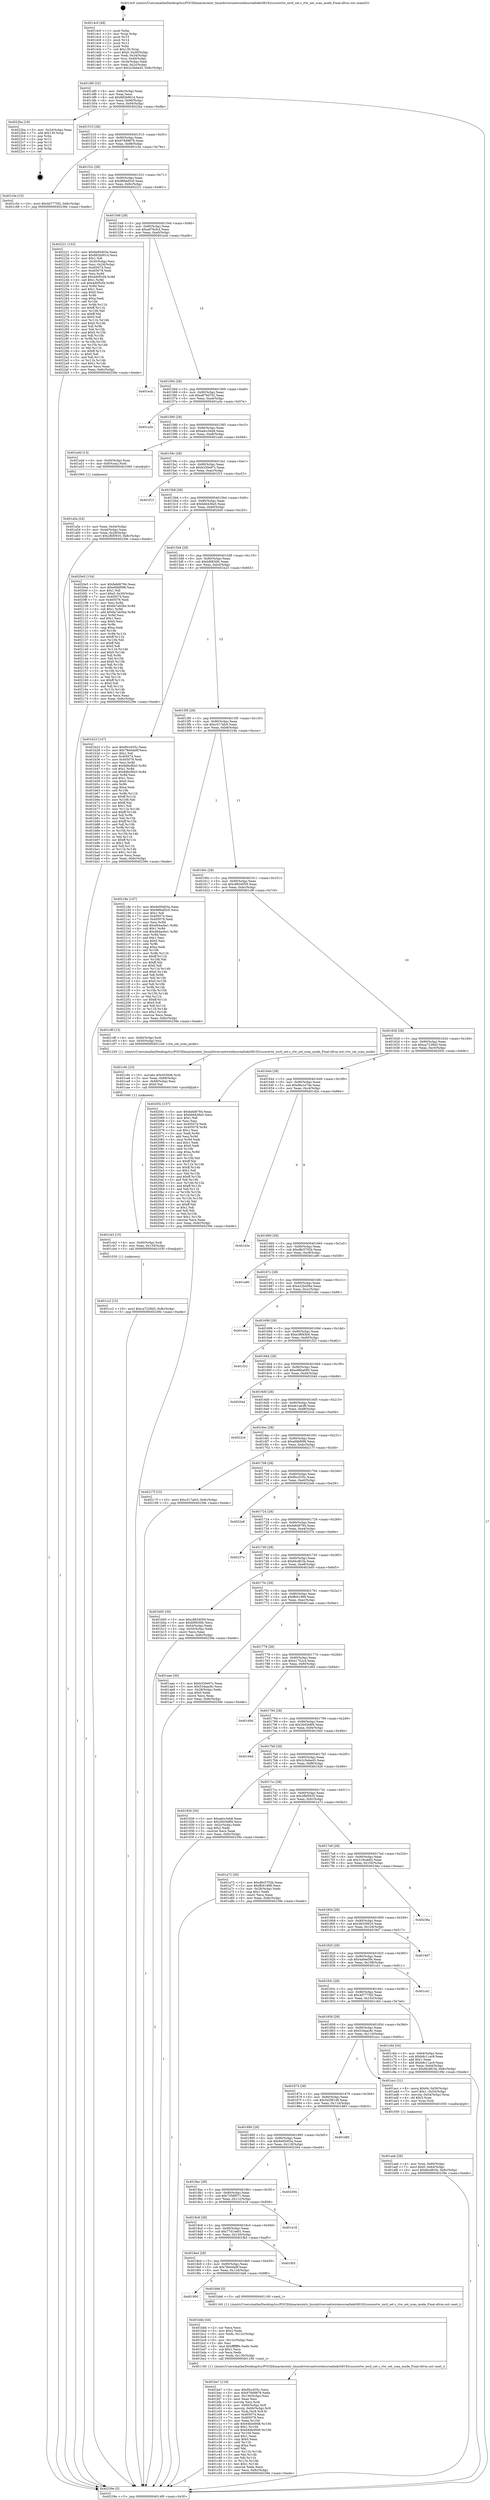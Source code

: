 digraph "0x4014c0" {
  label = "0x4014c0 (/mnt/c/Users/mathe/Desktop/tcc/POCII/binaries/extr_linuxdriversnetwirelessrealtekrtl8192cucorertw_ioctl_set.c_rtw_set_scan_mode_Final-ollvm.out::main(0))"
  labelloc = "t"
  node[shape=record]

  Entry [label="",width=0.3,height=0.3,shape=circle,fillcolor=black,style=filled]
  "0x4014f0" [label="{
     0x4014f0 [32]\l
     | [instrs]\l
     &nbsp;&nbsp;0x4014f0 \<+6\>: mov -0x8c(%rbp),%eax\l
     &nbsp;&nbsp;0x4014f6 \<+2\>: mov %eax,%ecx\l
     &nbsp;&nbsp;0x4014f8 \<+6\>: sub $0x882b9014,%ecx\l
     &nbsp;&nbsp;0x4014fe \<+6\>: mov %eax,-0x90(%rbp)\l
     &nbsp;&nbsp;0x401504 \<+6\>: mov %ecx,-0x94(%rbp)\l
     &nbsp;&nbsp;0x40150a \<+6\>: je 00000000004022ba \<main+0xdfa\>\l
  }"]
  "0x4022ba" [label="{
     0x4022ba [19]\l
     | [instrs]\l
     &nbsp;&nbsp;0x4022ba \<+3\>: mov -0x24(%rbp),%eax\l
     &nbsp;&nbsp;0x4022bd \<+7\>: add $0x130,%rsp\l
     &nbsp;&nbsp;0x4022c4 \<+1\>: pop %rbx\l
     &nbsp;&nbsp;0x4022c5 \<+2\>: pop %r12\l
     &nbsp;&nbsp;0x4022c7 \<+2\>: pop %r14\l
     &nbsp;&nbsp;0x4022c9 \<+2\>: pop %r15\l
     &nbsp;&nbsp;0x4022cb \<+1\>: pop %rbp\l
     &nbsp;&nbsp;0x4022cc \<+1\>: ret\l
  }"]
  "0x401510" [label="{
     0x401510 [28]\l
     | [instrs]\l
     &nbsp;&nbsp;0x401510 \<+5\>: jmp 0000000000401515 \<main+0x55\>\l
     &nbsp;&nbsp;0x401515 \<+6\>: mov -0x90(%rbp),%eax\l
     &nbsp;&nbsp;0x40151b \<+5\>: sub $0x978d9878,%eax\l
     &nbsp;&nbsp;0x401520 \<+6\>: mov %eax,-0x98(%rbp)\l
     &nbsp;&nbsp;0x401526 \<+6\>: je 0000000000401c5e \<main+0x79e\>\l
  }"]
  Exit [label="",width=0.3,height=0.3,shape=circle,fillcolor=black,style=filled,peripheries=2]
  "0x401c5e" [label="{
     0x401c5e [15]\l
     | [instrs]\l
     &nbsp;&nbsp;0x401c5e \<+10\>: movl $0x4d7775f2,-0x8c(%rbp)\l
     &nbsp;&nbsp;0x401c68 \<+5\>: jmp 000000000040239e \<main+0xede\>\l
  }"]
  "0x40152c" [label="{
     0x40152c [28]\l
     | [instrs]\l
     &nbsp;&nbsp;0x40152c \<+5\>: jmp 0000000000401531 \<main+0x71\>\l
     &nbsp;&nbsp;0x401531 \<+6\>: mov -0x90(%rbp),%eax\l
     &nbsp;&nbsp;0x401537 \<+5\>: sub $0x986ed5c0,%eax\l
     &nbsp;&nbsp;0x40153c \<+6\>: mov %eax,-0x9c(%rbp)\l
     &nbsp;&nbsp;0x401542 \<+6\>: je 0000000000402221 \<main+0xd61\>\l
  }"]
  "0x401cc2" [label="{
     0x401cc2 [15]\l
     | [instrs]\l
     &nbsp;&nbsp;0x401cc2 \<+10\>: movl $0xca7228d3,-0x8c(%rbp)\l
     &nbsp;&nbsp;0x401ccc \<+5\>: jmp 000000000040239e \<main+0xede\>\l
  }"]
  "0x402221" [label="{
     0x402221 [153]\l
     | [instrs]\l
     &nbsp;&nbsp;0x402221 \<+5\>: mov $0x6e95d03a,%eax\l
     &nbsp;&nbsp;0x402226 \<+5\>: mov $0x882b9014,%ecx\l
     &nbsp;&nbsp;0x40222b \<+2\>: mov $0x1,%dl\l
     &nbsp;&nbsp;0x40222d \<+3\>: mov -0x30(%rbp),%esi\l
     &nbsp;&nbsp;0x402230 \<+3\>: mov %esi,-0x24(%rbp)\l
     &nbsp;&nbsp;0x402233 \<+7\>: mov 0x405074,%esi\l
     &nbsp;&nbsp;0x40223a \<+7\>: mov 0x405078,%edi\l
     &nbsp;&nbsp;0x402241 \<+3\>: mov %esi,%r8d\l
     &nbsp;&nbsp;0x402244 \<+7\>: add $0x4d0f5cf4,%r8d\l
     &nbsp;&nbsp;0x40224b \<+4\>: sub $0x1,%r8d\l
     &nbsp;&nbsp;0x40224f \<+7\>: sub $0x4d0f5cf4,%r8d\l
     &nbsp;&nbsp;0x402256 \<+4\>: imul %r8d,%esi\l
     &nbsp;&nbsp;0x40225a \<+3\>: and $0x1,%esi\l
     &nbsp;&nbsp;0x40225d \<+3\>: cmp $0x0,%esi\l
     &nbsp;&nbsp;0x402260 \<+4\>: sete %r9b\l
     &nbsp;&nbsp;0x402264 \<+3\>: cmp $0xa,%edi\l
     &nbsp;&nbsp;0x402267 \<+4\>: setl %r10b\l
     &nbsp;&nbsp;0x40226b \<+3\>: mov %r9b,%r11b\l
     &nbsp;&nbsp;0x40226e \<+4\>: xor $0xff,%r11b\l
     &nbsp;&nbsp;0x402272 \<+3\>: mov %r10b,%bl\l
     &nbsp;&nbsp;0x402275 \<+3\>: xor $0xff,%bl\l
     &nbsp;&nbsp;0x402278 \<+3\>: xor $0x0,%dl\l
     &nbsp;&nbsp;0x40227b \<+3\>: mov %r11b,%r14b\l
     &nbsp;&nbsp;0x40227e \<+4\>: and $0x0,%r14b\l
     &nbsp;&nbsp;0x402282 \<+3\>: and %dl,%r9b\l
     &nbsp;&nbsp;0x402285 \<+3\>: mov %bl,%r15b\l
     &nbsp;&nbsp;0x402288 \<+4\>: and $0x0,%r15b\l
     &nbsp;&nbsp;0x40228c \<+3\>: and %dl,%r10b\l
     &nbsp;&nbsp;0x40228f \<+3\>: or %r9b,%r14b\l
     &nbsp;&nbsp;0x402292 \<+3\>: or %r10b,%r15b\l
     &nbsp;&nbsp;0x402295 \<+3\>: xor %r15b,%r14b\l
     &nbsp;&nbsp;0x402298 \<+3\>: or %bl,%r11b\l
     &nbsp;&nbsp;0x40229b \<+4\>: xor $0xff,%r11b\l
     &nbsp;&nbsp;0x40229f \<+3\>: or $0x0,%dl\l
     &nbsp;&nbsp;0x4022a2 \<+3\>: and %dl,%r11b\l
     &nbsp;&nbsp;0x4022a5 \<+3\>: or %r11b,%r14b\l
     &nbsp;&nbsp;0x4022a8 \<+4\>: test $0x1,%r14b\l
     &nbsp;&nbsp;0x4022ac \<+3\>: cmovne %ecx,%eax\l
     &nbsp;&nbsp;0x4022af \<+6\>: mov %eax,-0x8c(%rbp)\l
     &nbsp;&nbsp;0x4022b5 \<+5\>: jmp 000000000040239e \<main+0xede\>\l
  }"]
  "0x401548" [label="{
     0x401548 [28]\l
     | [instrs]\l
     &nbsp;&nbsp;0x401548 \<+5\>: jmp 000000000040154d \<main+0x8d\>\l
     &nbsp;&nbsp;0x40154d \<+6\>: mov -0x90(%rbp),%eax\l
     &nbsp;&nbsp;0x401553 \<+5\>: sub $0xa876cfc4,%eax\l
     &nbsp;&nbsp;0x401558 \<+6\>: mov %eax,-0xa0(%rbp)\l
     &nbsp;&nbsp;0x40155e \<+6\>: je 0000000000401ecb \<main+0xa0b\>\l
  }"]
  "0x401cb3" [label="{
     0x401cb3 [15]\l
     | [instrs]\l
     &nbsp;&nbsp;0x401cb3 \<+4\>: mov -0x60(%rbp),%rdi\l
     &nbsp;&nbsp;0x401cb7 \<+6\>: mov %eax,-0x134(%rbp)\l
     &nbsp;&nbsp;0x401cbd \<+5\>: call 0000000000401030 \<free@plt\>\l
     | [calls]\l
     &nbsp;&nbsp;0x401030 \{1\} (unknown)\l
  }"]
  "0x401ecb" [label="{
     0x401ecb\l
  }", style=dashed]
  "0x401564" [label="{
     0x401564 [28]\l
     | [instrs]\l
     &nbsp;&nbsp;0x401564 \<+5\>: jmp 0000000000401569 \<main+0xa9\>\l
     &nbsp;&nbsp;0x401569 \<+6\>: mov -0x90(%rbp),%eax\l
     &nbsp;&nbsp;0x40156f \<+5\>: sub $0xa879d702,%eax\l
     &nbsp;&nbsp;0x401574 \<+6\>: mov %eax,-0xa4(%rbp)\l
     &nbsp;&nbsp;0x40157a \<+6\>: je 0000000000401a3e \<main+0x57e\>\l
  }"]
  "0x401c9c" [label="{
     0x401c9c [23]\l
     | [instrs]\l
     &nbsp;&nbsp;0x401c9c \<+10\>: movabs $0x4030d6,%rdi\l
     &nbsp;&nbsp;0x401ca6 \<+3\>: mov %eax,-0x68(%rbp)\l
     &nbsp;&nbsp;0x401ca9 \<+3\>: mov -0x68(%rbp),%esi\l
     &nbsp;&nbsp;0x401cac \<+2\>: mov $0x0,%al\l
     &nbsp;&nbsp;0x401cae \<+5\>: call 0000000000401040 \<printf@plt\>\l
     | [calls]\l
     &nbsp;&nbsp;0x401040 \{1\} (unknown)\l
  }"]
  "0x401a3e" [label="{
     0x401a3e\l
  }", style=dashed]
  "0x401580" [label="{
     0x401580 [28]\l
     | [instrs]\l
     &nbsp;&nbsp;0x401580 \<+5\>: jmp 0000000000401585 \<main+0xc5\>\l
     &nbsp;&nbsp;0x401585 \<+6\>: mov -0x90(%rbp),%eax\l
     &nbsp;&nbsp;0x40158b \<+5\>: sub $0xadcc5eb8,%eax\l
     &nbsp;&nbsp;0x401590 \<+6\>: mov %eax,-0xa8(%rbp)\l
     &nbsp;&nbsp;0x401596 \<+6\>: je 0000000000401a4d \<main+0x58d\>\l
  }"]
  "0x401be7" [label="{
     0x401be7 [119]\l
     | [instrs]\l
     &nbsp;&nbsp;0x401be7 \<+5\>: mov $0xf0cc035c,%ecx\l
     &nbsp;&nbsp;0x401bec \<+5\>: mov $0x978d9878,%edx\l
     &nbsp;&nbsp;0x401bf1 \<+6\>: mov -0x130(%rbp),%esi\l
     &nbsp;&nbsp;0x401bf7 \<+3\>: imul %eax,%esi\l
     &nbsp;&nbsp;0x401bfa \<+3\>: movslq %esi,%rdi\l
     &nbsp;&nbsp;0x401bfd \<+4\>: mov -0x60(%rbp),%r8\l
     &nbsp;&nbsp;0x401c01 \<+4\>: movslq -0x64(%rbp),%r9\l
     &nbsp;&nbsp;0x401c05 \<+4\>: mov %rdi,(%r8,%r9,8)\l
     &nbsp;&nbsp;0x401c09 \<+7\>: mov 0x405074,%eax\l
     &nbsp;&nbsp;0x401c10 \<+7\>: mov 0x405078,%esi\l
     &nbsp;&nbsp;0x401c17 \<+3\>: mov %eax,%r10d\l
     &nbsp;&nbsp;0x401c1a \<+7\>: add $0x64bb4948,%r10d\l
     &nbsp;&nbsp;0x401c21 \<+4\>: sub $0x1,%r10d\l
     &nbsp;&nbsp;0x401c25 \<+7\>: sub $0x64bb4948,%r10d\l
     &nbsp;&nbsp;0x401c2c \<+4\>: imul %r10d,%eax\l
     &nbsp;&nbsp;0x401c30 \<+3\>: and $0x1,%eax\l
     &nbsp;&nbsp;0x401c33 \<+3\>: cmp $0x0,%eax\l
     &nbsp;&nbsp;0x401c36 \<+4\>: sete %r11b\l
     &nbsp;&nbsp;0x401c3a \<+3\>: cmp $0xa,%esi\l
     &nbsp;&nbsp;0x401c3d \<+3\>: setl %bl\l
     &nbsp;&nbsp;0x401c40 \<+3\>: mov %r11b,%r14b\l
     &nbsp;&nbsp;0x401c43 \<+3\>: and %bl,%r14b\l
     &nbsp;&nbsp;0x401c46 \<+3\>: xor %bl,%r11b\l
     &nbsp;&nbsp;0x401c49 \<+3\>: or %r11b,%r14b\l
     &nbsp;&nbsp;0x401c4c \<+4\>: test $0x1,%r14b\l
     &nbsp;&nbsp;0x401c50 \<+3\>: cmovne %edx,%ecx\l
     &nbsp;&nbsp;0x401c53 \<+6\>: mov %ecx,-0x8c(%rbp)\l
     &nbsp;&nbsp;0x401c59 \<+5\>: jmp 000000000040239e \<main+0xede\>\l
  }"]
  "0x401a4d" [label="{
     0x401a4d [13]\l
     | [instrs]\l
     &nbsp;&nbsp;0x401a4d \<+4\>: mov -0x40(%rbp),%rax\l
     &nbsp;&nbsp;0x401a51 \<+4\>: mov 0x8(%rax),%rdi\l
     &nbsp;&nbsp;0x401a55 \<+5\>: call 0000000000401060 \<atoi@plt\>\l
     | [calls]\l
     &nbsp;&nbsp;0x401060 \{1\} (unknown)\l
  }"]
  "0x40159c" [label="{
     0x40159c [28]\l
     | [instrs]\l
     &nbsp;&nbsp;0x40159c \<+5\>: jmp 00000000004015a1 \<main+0xe1\>\l
     &nbsp;&nbsp;0x4015a1 \<+6\>: mov -0x90(%rbp),%eax\l
     &nbsp;&nbsp;0x4015a7 \<+5\>: sub $0xb330e97c,%eax\l
     &nbsp;&nbsp;0x4015ac \<+6\>: mov %eax,-0xac(%rbp)\l
     &nbsp;&nbsp;0x4015b2 \<+6\>: je 0000000000401f13 \<main+0xa53\>\l
  }"]
  "0x401bbb" [label="{
     0x401bbb [44]\l
     | [instrs]\l
     &nbsp;&nbsp;0x401bbb \<+2\>: xor %ecx,%ecx\l
     &nbsp;&nbsp;0x401bbd \<+5\>: mov $0x2,%edx\l
     &nbsp;&nbsp;0x401bc2 \<+6\>: mov %edx,-0x12c(%rbp)\l
     &nbsp;&nbsp;0x401bc8 \<+1\>: cltd\l
     &nbsp;&nbsp;0x401bc9 \<+6\>: mov -0x12c(%rbp),%esi\l
     &nbsp;&nbsp;0x401bcf \<+2\>: idiv %esi\l
     &nbsp;&nbsp;0x401bd1 \<+6\>: imul $0xfffffffe,%edx,%edx\l
     &nbsp;&nbsp;0x401bd7 \<+3\>: sub $0x1,%ecx\l
     &nbsp;&nbsp;0x401bda \<+2\>: sub %ecx,%edx\l
     &nbsp;&nbsp;0x401bdc \<+6\>: mov %edx,-0x130(%rbp)\l
     &nbsp;&nbsp;0x401be2 \<+5\>: call 0000000000401160 \<next_i\>\l
     | [calls]\l
     &nbsp;&nbsp;0x401160 \{1\} (/mnt/c/Users/mathe/Desktop/tcc/POCII/binaries/extr_linuxdriversnetwirelessrealtekrtl8192cucorertw_ioctl_set.c_rtw_set_scan_mode_Final-ollvm.out::next_i)\l
  }"]
  "0x401f13" [label="{
     0x401f13\l
  }", style=dashed]
  "0x4015b8" [label="{
     0x4015b8 [28]\l
     | [instrs]\l
     &nbsp;&nbsp;0x4015b8 \<+5\>: jmp 00000000004015bd \<main+0xfd\>\l
     &nbsp;&nbsp;0x4015bd \<+6\>: mov -0x90(%rbp),%eax\l
     &nbsp;&nbsp;0x4015c3 \<+5\>: sub $0xbbb436a5,%eax\l
     &nbsp;&nbsp;0x4015c8 \<+6\>: mov %eax,-0xb0(%rbp)\l
     &nbsp;&nbsp;0x4015ce \<+6\>: je 00000000004020e5 \<main+0xc25\>\l
  }"]
  "0x401900" [label="{
     0x401900\l
  }", style=dashed]
  "0x4020e5" [label="{
     0x4020e5 [154]\l
     | [instrs]\l
     &nbsp;&nbsp;0x4020e5 \<+5\>: mov $0xfa6d6784,%eax\l
     &nbsp;&nbsp;0x4020ea \<+5\>: mov $0xefdbf098,%ecx\l
     &nbsp;&nbsp;0x4020ef \<+2\>: mov $0x1,%dl\l
     &nbsp;&nbsp;0x4020f1 \<+7\>: movl $0x0,-0x30(%rbp)\l
     &nbsp;&nbsp;0x4020f8 \<+7\>: mov 0x405074,%esi\l
     &nbsp;&nbsp;0x4020ff \<+7\>: mov 0x405078,%edi\l
     &nbsp;&nbsp;0x402106 \<+3\>: mov %esi,%r8d\l
     &nbsp;&nbsp;0x402109 \<+7\>: sub $0x6a7ab5be,%r8d\l
     &nbsp;&nbsp;0x402110 \<+4\>: sub $0x1,%r8d\l
     &nbsp;&nbsp;0x402114 \<+7\>: add $0x6a7ab5be,%r8d\l
     &nbsp;&nbsp;0x40211b \<+4\>: imul %r8d,%esi\l
     &nbsp;&nbsp;0x40211f \<+3\>: and $0x1,%esi\l
     &nbsp;&nbsp;0x402122 \<+3\>: cmp $0x0,%esi\l
     &nbsp;&nbsp;0x402125 \<+4\>: sete %r9b\l
     &nbsp;&nbsp;0x402129 \<+3\>: cmp $0xa,%edi\l
     &nbsp;&nbsp;0x40212c \<+4\>: setl %r10b\l
     &nbsp;&nbsp;0x402130 \<+3\>: mov %r9b,%r11b\l
     &nbsp;&nbsp;0x402133 \<+4\>: xor $0xff,%r11b\l
     &nbsp;&nbsp;0x402137 \<+3\>: mov %r10b,%bl\l
     &nbsp;&nbsp;0x40213a \<+3\>: xor $0xff,%bl\l
     &nbsp;&nbsp;0x40213d \<+3\>: xor $0x0,%dl\l
     &nbsp;&nbsp;0x402140 \<+3\>: mov %r11b,%r14b\l
     &nbsp;&nbsp;0x402143 \<+4\>: and $0x0,%r14b\l
     &nbsp;&nbsp;0x402147 \<+3\>: and %dl,%r9b\l
     &nbsp;&nbsp;0x40214a \<+3\>: mov %bl,%r15b\l
     &nbsp;&nbsp;0x40214d \<+4\>: and $0x0,%r15b\l
     &nbsp;&nbsp;0x402151 \<+3\>: and %dl,%r10b\l
     &nbsp;&nbsp;0x402154 \<+3\>: or %r9b,%r14b\l
     &nbsp;&nbsp;0x402157 \<+3\>: or %r10b,%r15b\l
     &nbsp;&nbsp;0x40215a \<+3\>: xor %r15b,%r14b\l
     &nbsp;&nbsp;0x40215d \<+3\>: or %bl,%r11b\l
     &nbsp;&nbsp;0x402160 \<+4\>: xor $0xff,%r11b\l
     &nbsp;&nbsp;0x402164 \<+3\>: or $0x0,%dl\l
     &nbsp;&nbsp;0x402167 \<+3\>: and %dl,%r11b\l
     &nbsp;&nbsp;0x40216a \<+3\>: or %r11b,%r14b\l
     &nbsp;&nbsp;0x40216d \<+4\>: test $0x1,%r14b\l
     &nbsp;&nbsp;0x402171 \<+3\>: cmovne %ecx,%eax\l
     &nbsp;&nbsp;0x402174 \<+6\>: mov %eax,-0x8c(%rbp)\l
     &nbsp;&nbsp;0x40217a \<+5\>: jmp 000000000040239e \<main+0xede\>\l
  }"]
  "0x4015d4" [label="{
     0x4015d4 [28]\l
     | [instrs]\l
     &nbsp;&nbsp;0x4015d4 \<+5\>: jmp 00000000004015d9 \<main+0x119\>\l
     &nbsp;&nbsp;0x4015d9 \<+6\>: mov -0x90(%rbp),%eax\l
     &nbsp;&nbsp;0x4015df \<+5\>: sub $0xbf0830fc,%eax\l
     &nbsp;&nbsp;0x4015e4 \<+6\>: mov %eax,-0xb4(%rbp)\l
     &nbsp;&nbsp;0x4015ea \<+6\>: je 0000000000401b23 \<main+0x663\>\l
  }"]
  "0x401bb6" [label="{
     0x401bb6 [5]\l
     | [instrs]\l
     &nbsp;&nbsp;0x401bb6 \<+5\>: call 0000000000401160 \<next_i\>\l
     | [calls]\l
     &nbsp;&nbsp;0x401160 \{1\} (/mnt/c/Users/mathe/Desktop/tcc/POCII/binaries/extr_linuxdriversnetwirelessrealtekrtl8192cucorertw_ioctl_set.c_rtw_set_scan_mode_Final-ollvm.out::next_i)\l
  }"]
  "0x401b23" [label="{
     0x401b23 [147]\l
     | [instrs]\l
     &nbsp;&nbsp;0x401b23 \<+5\>: mov $0xf0cc035c,%eax\l
     &nbsp;&nbsp;0x401b28 \<+5\>: mov $0x78e0da9f,%ecx\l
     &nbsp;&nbsp;0x401b2d \<+2\>: mov $0x1,%dl\l
     &nbsp;&nbsp;0x401b2f \<+7\>: mov 0x405074,%esi\l
     &nbsp;&nbsp;0x401b36 \<+7\>: mov 0x405078,%edi\l
     &nbsp;&nbsp;0x401b3d \<+3\>: mov %esi,%r8d\l
     &nbsp;&nbsp;0x401b40 \<+7\>: add $0x8dbcfb43,%r8d\l
     &nbsp;&nbsp;0x401b47 \<+4\>: sub $0x1,%r8d\l
     &nbsp;&nbsp;0x401b4b \<+7\>: sub $0x8dbcfb43,%r8d\l
     &nbsp;&nbsp;0x401b52 \<+4\>: imul %r8d,%esi\l
     &nbsp;&nbsp;0x401b56 \<+3\>: and $0x1,%esi\l
     &nbsp;&nbsp;0x401b59 \<+3\>: cmp $0x0,%esi\l
     &nbsp;&nbsp;0x401b5c \<+4\>: sete %r9b\l
     &nbsp;&nbsp;0x401b60 \<+3\>: cmp $0xa,%edi\l
     &nbsp;&nbsp;0x401b63 \<+4\>: setl %r10b\l
     &nbsp;&nbsp;0x401b67 \<+3\>: mov %r9b,%r11b\l
     &nbsp;&nbsp;0x401b6a \<+4\>: xor $0xff,%r11b\l
     &nbsp;&nbsp;0x401b6e \<+3\>: mov %r10b,%bl\l
     &nbsp;&nbsp;0x401b71 \<+3\>: xor $0xff,%bl\l
     &nbsp;&nbsp;0x401b74 \<+3\>: xor $0x1,%dl\l
     &nbsp;&nbsp;0x401b77 \<+3\>: mov %r11b,%r14b\l
     &nbsp;&nbsp;0x401b7a \<+4\>: and $0xff,%r14b\l
     &nbsp;&nbsp;0x401b7e \<+3\>: and %dl,%r9b\l
     &nbsp;&nbsp;0x401b81 \<+3\>: mov %bl,%r15b\l
     &nbsp;&nbsp;0x401b84 \<+4\>: and $0xff,%r15b\l
     &nbsp;&nbsp;0x401b88 \<+3\>: and %dl,%r10b\l
     &nbsp;&nbsp;0x401b8b \<+3\>: or %r9b,%r14b\l
     &nbsp;&nbsp;0x401b8e \<+3\>: or %r10b,%r15b\l
     &nbsp;&nbsp;0x401b91 \<+3\>: xor %r15b,%r14b\l
     &nbsp;&nbsp;0x401b94 \<+3\>: or %bl,%r11b\l
     &nbsp;&nbsp;0x401b97 \<+4\>: xor $0xff,%r11b\l
     &nbsp;&nbsp;0x401b9b \<+3\>: or $0x1,%dl\l
     &nbsp;&nbsp;0x401b9e \<+3\>: and %dl,%r11b\l
     &nbsp;&nbsp;0x401ba1 \<+3\>: or %r11b,%r14b\l
     &nbsp;&nbsp;0x401ba4 \<+4\>: test $0x1,%r14b\l
     &nbsp;&nbsp;0x401ba8 \<+3\>: cmovne %ecx,%eax\l
     &nbsp;&nbsp;0x401bab \<+6\>: mov %eax,-0x8c(%rbp)\l
     &nbsp;&nbsp;0x401bb1 \<+5\>: jmp 000000000040239e \<main+0xede\>\l
  }"]
  "0x4015f0" [label="{
     0x4015f0 [28]\l
     | [instrs]\l
     &nbsp;&nbsp;0x4015f0 \<+5\>: jmp 00000000004015f5 \<main+0x135\>\l
     &nbsp;&nbsp;0x4015f5 \<+6\>: mov -0x90(%rbp),%eax\l
     &nbsp;&nbsp;0x4015fb \<+5\>: sub $0xc517afc0,%eax\l
     &nbsp;&nbsp;0x401600 \<+6\>: mov %eax,-0xb8(%rbp)\l
     &nbsp;&nbsp;0x401606 \<+6\>: je 000000000040218e \<main+0xcce\>\l
  }"]
  "0x4018e4" [label="{
     0x4018e4 [28]\l
     | [instrs]\l
     &nbsp;&nbsp;0x4018e4 \<+5\>: jmp 00000000004018e9 \<main+0x429\>\l
     &nbsp;&nbsp;0x4018e9 \<+6\>: mov -0x90(%rbp),%eax\l
     &nbsp;&nbsp;0x4018ef \<+5\>: sub $0x78e0da9f,%eax\l
     &nbsp;&nbsp;0x4018f4 \<+6\>: mov %eax,-0x124(%rbp)\l
     &nbsp;&nbsp;0x4018fa \<+6\>: je 0000000000401bb6 \<main+0x6f6\>\l
  }"]
  "0x40218e" [label="{
     0x40218e [147]\l
     | [instrs]\l
     &nbsp;&nbsp;0x40218e \<+5\>: mov $0x6e95d03a,%eax\l
     &nbsp;&nbsp;0x402193 \<+5\>: mov $0x986ed5c0,%ecx\l
     &nbsp;&nbsp;0x402198 \<+2\>: mov $0x1,%dl\l
     &nbsp;&nbsp;0x40219a \<+7\>: mov 0x405074,%esi\l
     &nbsp;&nbsp;0x4021a1 \<+7\>: mov 0x405078,%edi\l
     &nbsp;&nbsp;0x4021a8 \<+3\>: mov %esi,%r8d\l
     &nbsp;&nbsp;0x4021ab \<+7\>: add $0xd64acbe1,%r8d\l
     &nbsp;&nbsp;0x4021b2 \<+4\>: sub $0x1,%r8d\l
     &nbsp;&nbsp;0x4021b6 \<+7\>: sub $0xd64acbe1,%r8d\l
     &nbsp;&nbsp;0x4021bd \<+4\>: imul %r8d,%esi\l
     &nbsp;&nbsp;0x4021c1 \<+3\>: and $0x1,%esi\l
     &nbsp;&nbsp;0x4021c4 \<+3\>: cmp $0x0,%esi\l
     &nbsp;&nbsp;0x4021c7 \<+4\>: sete %r9b\l
     &nbsp;&nbsp;0x4021cb \<+3\>: cmp $0xa,%edi\l
     &nbsp;&nbsp;0x4021ce \<+4\>: setl %r10b\l
     &nbsp;&nbsp;0x4021d2 \<+3\>: mov %r9b,%r11b\l
     &nbsp;&nbsp;0x4021d5 \<+4\>: xor $0xff,%r11b\l
     &nbsp;&nbsp;0x4021d9 \<+3\>: mov %r10b,%bl\l
     &nbsp;&nbsp;0x4021dc \<+3\>: xor $0xff,%bl\l
     &nbsp;&nbsp;0x4021df \<+3\>: xor $0x0,%dl\l
     &nbsp;&nbsp;0x4021e2 \<+3\>: mov %r11b,%r14b\l
     &nbsp;&nbsp;0x4021e5 \<+4\>: and $0x0,%r14b\l
     &nbsp;&nbsp;0x4021e9 \<+3\>: and %dl,%r9b\l
     &nbsp;&nbsp;0x4021ec \<+3\>: mov %bl,%r15b\l
     &nbsp;&nbsp;0x4021ef \<+4\>: and $0x0,%r15b\l
     &nbsp;&nbsp;0x4021f3 \<+3\>: and %dl,%r10b\l
     &nbsp;&nbsp;0x4021f6 \<+3\>: or %r9b,%r14b\l
     &nbsp;&nbsp;0x4021f9 \<+3\>: or %r10b,%r15b\l
     &nbsp;&nbsp;0x4021fc \<+3\>: xor %r15b,%r14b\l
     &nbsp;&nbsp;0x4021ff \<+3\>: or %bl,%r11b\l
     &nbsp;&nbsp;0x402202 \<+4\>: xor $0xff,%r11b\l
     &nbsp;&nbsp;0x402206 \<+3\>: or $0x0,%dl\l
     &nbsp;&nbsp;0x402209 \<+3\>: and %dl,%r11b\l
     &nbsp;&nbsp;0x40220c \<+3\>: or %r11b,%r14b\l
     &nbsp;&nbsp;0x40220f \<+4\>: test $0x1,%r14b\l
     &nbsp;&nbsp;0x402213 \<+3\>: cmovne %ecx,%eax\l
     &nbsp;&nbsp;0x402216 \<+6\>: mov %eax,-0x8c(%rbp)\l
     &nbsp;&nbsp;0x40221c \<+5\>: jmp 000000000040239e \<main+0xede\>\l
  }"]
  "0x40160c" [label="{
     0x40160c [28]\l
     | [instrs]\l
     &nbsp;&nbsp;0x40160c \<+5\>: jmp 0000000000401611 \<main+0x151\>\l
     &nbsp;&nbsp;0x401611 \<+6\>: mov -0x90(%rbp),%eax\l
     &nbsp;&nbsp;0x401617 \<+5\>: sub $0xc8834059,%eax\l
     &nbsp;&nbsp;0x40161c \<+6\>: mov %eax,-0xbc(%rbp)\l
     &nbsp;&nbsp;0x401622 \<+6\>: je 0000000000401c8f \<main+0x7cf\>\l
  }"]
  "0x401fb5" [label="{
     0x401fb5\l
  }", style=dashed]
  "0x401c8f" [label="{
     0x401c8f [13]\l
     | [instrs]\l
     &nbsp;&nbsp;0x401c8f \<+4\>: mov -0x60(%rbp),%rdi\l
     &nbsp;&nbsp;0x401c93 \<+4\>: mov -0x50(%rbp),%rsi\l
     &nbsp;&nbsp;0x401c97 \<+5\>: call 0000000000401240 \<rtw_set_scan_mode\>\l
     | [calls]\l
     &nbsp;&nbsp;0x401240 \{1\} (/mnt/c/Users/mathe/Desktop/tcc/POCII/binaries/extr_linuxdriversnetwirelessrealtekrtl8192cucorertw_ioctl_set.c_rtw_set_scan_mode_Final-ollvm.out::rtw_set_scan_mode)\l
  }"]
  "0x401628" [label="{
     0x401628 [28]\l
     | [instrs]\l
     &nbsp;&nbsp;0x401628 \<+5\>: jmp 000000000040162d \<main+0x16d\>\l
     &nbsp;&nbsp;0x40162d \<+6\>: mov -0x90(%rbp),%eax\l
     &nbsp;&nbsp;0x401633 \<+5\>: sub $0xca7228d3,%eax\l
     &nbsp;&nbsp;0x401638 \<+6\>: mov %eax,-0xc0(%rbp)\l
     &nbsp;&nbsp;0x40163e \<+6\>: je 000000000040205c \<main+0xb9c\>\l
  }"]
  "0x4018c8" [label="{
     0x4018c8 [28]\l
     | [instrs]\l
     &nbsp;&nbsp;0x4018c8 \<+5\>: jmp 00000000004018cd \<main+0x40d\>\l
     &nbsp;&nbsp;0x4018cd \<+6\>: mov -0x90(%rbp),%eax\l
     &nbsp;&nbsp;0x4018d3 \<+5\>: sub $0x77d14e01,%eax\l
     &nbsp;&nbsp;0x4018d8 \<+6\>: mov %eax,-0x120(%rbp)\l
     &nbsp;&nbsp;0x4018de \<+6\>: je 0000000000401fb5 \<main+0xaf5\>\l
  }"]
  "0x40205c" [label="{
     0x40205c [137]\l
     | [instrs]\l
     &nbsp;&nbsp;0x40205c \<+5\>: mov $0xfa6d6784,%eax\l
     &nbsp;&nbsp;0x402061 \<+5\>: mov $0xbbb436a5,%ecx\l
     &nbsp;&nbsp;0x402066 \<+2\>: mov $0x1,%dl\l
     &nbsp;&nbsp;0x402068 \<+2\>: xor %esi,%esi\l
     &nbsp;&nbsp;0x40206a \<+7\>: mov 0x405074,%edi\l
     &nbsp;&nbsp;0x402071 \<+8\>: mov 0x405078,%r8d\l
     &nbsp;&nbsp;0x402079 \<+3\>: sub $0x1,%esi\l
     &nbsp;&nbsp;0x40207c \<+3\>: mov %edi,%r9d\l
     &nbsp;&nbsp;0x40207f \<+3\>: add %esi,%r9d\l
     &nbsp;&nbsp;0x402082 \<+4\>: imul %r9d,%edi\l
     &nbsp;&nbsp;0x402086 \<+3\>: and $0x1,%edi\l
     &nbsp;&nbsp;0x402089 \<+3\>: cmp $0x0,%edi\l
     &nbsp;&nbsp;0x40208c \<+4\>: sete %r10b\l
     &nbsp;&nbsp;0x402090 \<+4\>: cmp $0xa,%r8d\l
     &nbsp;&nbsp;0x402094 \<+4\>: setl %r11b\l
     &nbsp;&nbsp;0x402098 \<+3\>: mov %r10b,%bl\l
     &nbsp;&nbsp;0x40209b \<+3\>: xor $0xff,%bl\l
     &nbsp;&nbsp;0x40209e \<+3\>: mov %r11b,%r14b\l
     &nbsp;&nbsp;0x4020a1 \<+4\>: xor $0xff,%r14b\l
     &nbsp;&nbsp;0x4020a5 \<+3\>: xor $0x1,%dl\l
     &nbsp;&nbsp;0x4020a8 \<+3\>: mov %bl,%r15b\l
     &nbsp;&nbsp;0x4020ab \<+4\>: and $0xff,%r15b\l
     &nbsp;&nbsp;0x4020af \<+3\>: and %dl,%r10b\l
     &nbsp;&nbsp;0x4020b2 \<+3\>: mov %r14b,%r12b\l
     &nbsp;&nbsp;0x4020b5 \<+4\>: and $0xff,%r12b\l
     &nbsp;&nbsp;0x4020b9 \<+3\>: and %dl,%r11b\l
     &nbsp;&nbsp;0x4020bc \<+3\>: or %r10b,%r15b\l
     &nbsp;&nbsp;0x4020bf \<+3\>: or %r11b,%r12b\l
     &nbsp;&nbsp;0x4020c2 \<+3\>: xor %r12b,%r15b\l
     &nbsp;&nbsp;0x4020c5 \<+3\>: or %r14b,%bl\l
     &nbsp;&nbsp;0x4020c8 \<+3\>: xor $0xff,%bl\l
     &nbsp;&nbsp;0x4020cb \<+3\>: or $0x1,%dl\l
     &nbsp;&nbsp;0x4020ce \<+2\>: and %dl,%bl\l
     &nbsp;&nbsp;0x4020d0 \<+3\>: or %bl,%r15b\l
     &nbsp;&nbsp;0x4020d3 \<+4\>: test $0x1,%r15b\l
     &nbsp;&nbsp;0x4020d7 \<+3\>: cmovne %ecx,%eax\l
     &nbsp;&nbsp;0x4020da \<+6\>: mov %eax,-0x8c(%rbp)\l
     &nbsp;&nbsp;0x4020e0 \<+5\>: jmp 000000000040239e \<main+0xede\>\l
  }"]
  "0x401644" [label="{
     0x401644 [28]\l
     | [instrs]\l
     &nbsp;&nbsp;0x401644 \<+5\>: jmp 0000000000401649 \<main+0x189\>\l
     &nbsp;&nbsp;0x401649 \<+6\>: mov -0x90(%rbp),%eax\l
     &nbsp;&nbsp;0x40164f \<+5\>: sub $0xd6a1e74e,%eax\l
     &nbsp;&nbsp;0x401654 \<+6\>: mov %eax,-0xc4(%rbp)\l
     &nbsp;&nbsp;0x40165a \<+6\>: je 0000000000401d2e \<main+0x86e\>\l
  }"]
  "0x401e18" [label="{
     0x401e18\l
  }", style=dashed]
  "0x401d2e" [label="{
     0x401d2e\l
  }", style=dashed]
  "0x401660" [label="{
     0x401660 [28]\l
     | [instrs]\l
     &nbsp;&nbsp;0x401660 \<+5\>: jmp 0000000000401665 \<main+0x1a5\>\l
     &nbsp;&nbsp;0x401665 \<+6\>: mov -0x90(%rbp),%eax\l
     &nbsp;&nbsp;0x40166b \<+5\>: sub $0xd8c5702b,%eax\l
     &nbsp;&nbsp;0x401670 \<+6\>: mov %eax,-0xc8(%rbp)\l
     &nbsp;&nbsp;0x401676 \<+6\>: je 0000000000401a90 \<main+0x5d0\>\l
  }"]
  "0x4018ac" [label="{
     0x4018ac [28]\l
     | [instrs]\l
     &nbsp;&nbsp;0x4018ac \<+5\>: jmp 00000000004018b1 \<main+0x3f1\>\l
     &nbsp;&nbsp;0x4018b1 \<+6\>: mov -0x90(%rbp),%eax\l
     &nbsp;&nbsp;0x4018b7 \<+5\>: sub $0x7358f571,%eax\l
     &nbsp;&nbsp;0x4018bc \<+6\>: mov %eax,-0x11c(%rbp)\l
     &nbsp;&nbsp;0x4018c2 \<+6\>: je 0000000000401e18 \<main+0x958\>\l
  }"]
  "0x401a90" [label="{
     0x401a90\l
  }", style=dashed]
  "0x40167c" [label="{
     0x40167c [28]\l
     | [instrs]\l
     &nbsp;&nbsp;0x40167c \<+5\>: jmp 0000000000401681 \<main+0x1c1\>\l
     &nbsp;&nbsp;0x401681 \<+6\>: mov -0x90(%rbp),%eax\l
     &nbsp;&nbsp;0x401687 \<+5\>: sub $0xe22b456a,%eax\l
     &nbsp;&nbsp;0x40168c \<+6\>: mov %eax,-0xcc(%rbp)\l
     &nbsp;&nbsp;0x401692 \<+6\>: je 0000000000401ebc \<main+0x9fc\>\l
  }"]
  "0x402394" [label="{
     0x402394\l
  }", style=dashed]
  "0x401ebc" [label="{
     0x401ebc\l
  }", style=dashed]
  "0x401698" [label="{
     0x401698 [28]\l
     | [instrs]\l
     &nbsp;&nbsp;0x401698 \<+5\>: jmp 000000000040169d \<main+0x1dd\>\l
     &nbsp;&nbsp;0x40169d \<+6\>: mov -0x90(%rbp),%eax\l
     &nbsp;&nbsp;0x4016a3 \<+5\>: sub $0xe38f45b0,%eax\l
     &nbsp;&nbsp;0x4016a8 \<+6\>: mov %eax,-0xd0(%rbp)\l
     &nbsp;&nbsp;0x4016ae \<+6\>: je 0000000000401f22 \<main+0xa62\>\l
  }"]
  "0x401890" [label="{
     0x401890 [28]\l
     | [instrs]\l
     &nbsp;&nbsp;0x401890 \<+5\>: jmp 0000000000401895 \<main+0x3d5\>\l
     &nbsp;&nbsp;0x401895 \<+6\>: mov -0x90(%rbp),%eax\l
     &nbsp;&nbsp;0x40189b \<+5\>: sub $0x6e95d03a,%eax\l
     &nbsp;&nbsp;0x4018a0 \<+6\>: mov %eax,-0x118(%rbp)\l
     &nbsp;&nbsp;0x4018a6 \<+6\>: je 0000000000402394 \<main+0xed4\>\l
  }"]
  "0x401f22" [label="{
     0x401f22\l
  }", style=dashed]
  "0x4016b4" [label="{
     0x4016b4 [28]\l
     | [instrs]\l
     &nbsp;&nbsp;0x4016b4 \<+5\>: jmp 00000000004016b9 \<main+0x1f9\>\l
     &nbsp;&nbsp;0x4016b9 \<+6\>: mov -0x90(%rbp),%eax\l
     &nbsp;&nbsp;0x4016bf \<+5\>: sub $0xe86ba060,%eax\l
     &nbsp;&nbsp;0x4016c4 \<+6\>: mov %eax,-0xd4(%rbp)\l
     &nbsp;&nbsp;0x4016ca \<+6\>: je 000000000040204d \<main+0xb8d\>\l
  }"]
  "0x401d85" [label="{
     0x401d85\l
  }", style=dashed]
  "0x40204d" [label="{
     0x40204d\l
  }", style=dashed]
  "0x4016d0" [label="{
     0x4016d0 [28]\l
     | [instrs]\l
     &nbsp;&nbsp;0x4016d0 \<+5\>: jmp 00000000004016d5 \<main+0x215\>\l
     &nbsp;&nbsp;0x4016d5 \<+6\>: mov -0x90(%rbp),%eax\l
     &nbsp;&nbsp;0x4016db \<+5\>: sub $0xeb1aecf8,%eax\l
     &nbsp;&nbsp;0x4016e0 \<+6\>: mov %eax,-0xd8(%rbp)\l
     &nbsp;&nbsp;0x4016e6 \<+6\>: je 00000000004022cd \<main+0xe0d\>\l
  }"]
  "0x401aeb" [label="{
     0x401aeb [26]\l
     | [instrs]\l
     &nbsp;&nbsp;0x401aeb \<+4\>: mov %rax,-0x60(%rbp)\l
     &nbsp;&nbsp;0x401aef \<+7\>: movl $0x0,-0x64(%rbp)\l
     &nbsp;&nbsp;0x401af6 \<+10\>: movl $0xfdcd81fa,-0x8c(%rbp)\l
     &nbsp;&nbsp;0x401b00 \<+5\>: jmp 000000000040239e \<main+0xede\>\l
  }"]
  "0x4022cd" [label="{
     0x4022cd\l
  }", style=dashed]
  "0x4016ec" [label="{
     0x4016ec [28]\l
     | [instrs]\l
     &nbsp;&nbsp;0x4016ec \<+5\>: jmp 00000000004016f1 \<main+0x231\>\l
     &nbsp;&nbsp;0x4016f1 \<+6\>: mov -0x90(%rbp),%eax\l
     &nbsp;&nbsp;0x4016f7 \<+5\>: sub $0xefdbf098,%eax\l
     &nbsp;&nbsp;0x4016fc \<+6\>: mov %eax,-0xdc(%rbp)\l
     &nbsp;&nbsp;0x401702 \<+6\>: je 000000000040217f \<main+0xcbf\>\l
  }"]
  "0x401874" [label="{
     0x401874 [28]\l
     | [instrs]\l
     &nbsp;&nbsp;0x401874 \<+5\>: jmp 0000000000401879 \<main+0x3b9\>\l
     &nbsp;&nbsp;0x401879 \<+6\>: mov -0x90(%rbp),%eax\l
     &nbsp;&nbsp;0x40187f \<+5\>: sub $0x5d2f8148,%eax\l
     &nbsp;&nbsp;0x401884 \<+6\>: mov %eax,-0x114(%rbp)\l
     &nbsp;&nbsp;0x40188a \<+6\>: je 0000000000401d85 \<main+0x8c5\>\l
  }"]
  "0x40217f" [label="{
     0x40217f [15]\l
     | [instrs]\l
     &nbsp;&nbsp;0x40217f \<+10\>: movl $0xc517afc0,-0x8c(%rbp)\l
     &nbsp;&nbsp;0x402189 \<+5\>: jmp 000000000040239e \<main+0xede\>\l
  }"]
  "0x401708" [label="{
     0x401708 [28]\l
     | [instrs]\l
     &nbsp;&nbsp;0x401708 \<+5\>: jmp 000000000040170d \<main+0x24d\>\l
     &nbsp;&nbsp;0x40170d \<+6\>: mov -0x90(%rbp),%eax\l
     &nbsp;&nbsp;0x401713 \<+5\>: sub $0xf0cc035c,%eax\l
     &nbsp;&nbsp;0x401718 \<+6\>: mov %eax,-0xe0(%rbp)\l
     &nbsp;&nbsp;0x40171e \<+6\>: je 00000000004022e8 \<main+0xe28\>\l
  }"]
  "0x401acc" [label="{
     0x401acc [31]\l
     | [instrs]\l
     &nbsp;&nbsp;0x401acc \<+8\>: movq $0x64,-0x50(%rbp)\l
     &nbsp;&nbsp;0x401ad4 \<+7\>: movl $0x1,-0x54(%rbp)\l
     &nbsp;&nbsp;0x401adb \<+4\>: movslq -0x54(%rbp),%rax\l
     &nbsp;&nbsp;0x401adf \<+4\>: shl $0x3,%rax\l
     &nbsp;&nbsp;0x401ae3 \<+3\>: mov %rax,%rdi\l
     &nbsp;&nbsp;0x401ae6 \<+5\>: call 0000000000401050 \<malloc@plt\>\l
     | [calls]\l
     &nbsp;&nbsp;0x401050 \{1\} (unknown)\l
  }"]
  "0x4022e8" [label="{
     0x4022e8\l
  }", style=dashed]
  "0x401724" [label="{
     0x401724 [28]\l
     | [instrs]\l
     &nbsp;&nbsp;0x401724 \<+5\>: jmp 0000000000401729 \<main+0x269\>\l
     &nbsp;&nbsp;0x401729 \<+6\>: mov -0x90(%rbp),%eax\l
     &nbsp;&nbsp;0x40172f \<+5\>: sub $0xfa6d6784,%eax\l
     &nbsp;&nbsp;0x401734 \<+6\>: mov %eax,-0xe4(%rbp)\l
     &nbsp;&nbsp;0x40173a \<+6\>: je 000000000040237e \<main+0xebe\>\l
  }"]
  "0x401858" [label="{
     0x401858 [28]\l
     | [instrs]\l
     &nbsp;&nbsp;0x401858 \<+5\>: jmp 000000000040185d \<main+0x39d\>\l
     &nbsp;&nbsp;0x40185d \<+6\>: mov -0x90(%rbp),%eax\l
     &nbsp;&nbsp;0x401863 \<+5\>: sub $0x534aac8c,%eax\l
     &nbsp;&nbsp;0x401868 \<+6\>: mov %eax,-0x110(%rbp)\l
     &nbsp;&nbsp;0x40186e \<+6\>: je 0000000000401acc \<main+0x60c\>\l
  }"]
  "0x40237e" [label="{
     0x40237e\l
  }", style=dashed]
  "0x401740" [label="{
     0x401740 [28]\l
     | [instrs]\l
     &nbsp;&nbsp;0x401740 \<+5\>: jmp 0000000000401745 \<main+0x285\>\l
     &nbsp;&nbsp;0x401745 \<+6\>: mov -0x90(%rbp),%eax\l
     &nbsp;&nbsp;0x40174b \<+5\>: sub $0xfdcd81fa,%eax\l
     &nbsp;&nbsp;0x401750 \<+6\>: mov %eax,-0xe8(%rbp)\l
     &nbsp;&nbsp;0x401756 \<+6\>: je 0000000000401b05 \<main+0x645\>\l
  }"]
  "0x401c6d" [label="{
     0x401c6d [34]\l
     | [instrs]\l
     &nbsp;&nbsp;0x401c6d \<+3\>: mov -0x64(%rbp),%eax\l
     &nbsp;&nbsp;0x401c70 \<+5\>: sub $0xb8c11ac9,%eax\l
     &nbsp;&nbsp;0x401c75 \<+3\>: add $0x1,%eax\l
     &nbsp;&nbsp;0x401c78 \<+5\>: add $0xb8c11ac9,%eax\l
     &nbsp;&nbsp;0x401c7d \<+3\>: mov %eax,-0x64(%rbp)\l
     &nbsp;&nbsp;0x401c80 \<+10\>: movl $0xfdcd81fa,-0x8c(%rbp)\l
     &nbsp;&nbsp;0x401c8a \<+5\>: jmp 000000000040239e \<main+0xede\>\l
  }"]
  "0x401b05" [label="{
     0x401b05 [30]\l
     | [instrs]\l
     &nbsp;&nbsp;0x401b05 \<+5\>: mov $0xc8834059,%eax\l
     &nbsp;&nbsp;0x401b0a \<+5\>: mov $0xbf0830fc,%ecx\l
     &nbsp;&nbsp;0x401b0f \<+3\>: mov -0x64(%rbp),%edx\l
     &nbsp;&nbsp;0x401b12 \<+3\>: cmp -0x54(%rbp),%edx\l
     &nbsp;&nbsp;0x401b15 \<+3\>: cmovl %ecx,%eax\l
     &nbsp;&nbsp;0x401b18 \<+6\>: mov %eax,-0x8c(%rbp)\l
     &nbsp;&nbsp;0x401b1e \<+5\>: jmp 000000000040239e \<main+0xede\>\l
  }"]
  "0x40175c" [label="{
     0x40175c [28]\l
     | [instrs]\l
     &nbsp;&nbsp;0x40175c \<+5\>: jmp 0000000000401761 \<main+0x2a1\>\l
     &nbsp;&nbsp;0x401761 \<+6\>: mov -0x90(%rbp),%eax\l
     &nbsp;&nbsp;0x401767 \<+5\>: sub $0xffc61999,%eax\l
     &nbsp;&nbsp;0x40176c \<+6\>: mov %eax,-0xec(%rbp)\l
     &nbsp;&nbsp;0x401772 \<+6\>: je 0000000000401aae \<main+0x5ee\>\l
  }"]
  "0x40183c" [label="{
     0x40183c [28]\l
     | [instrs]\l
     &nbsp;&nbsp;0x40183c \<+5\>: jmp 0000000000401841 \<main+0x381\>\l
     &nbsp;&nbsp;0x401841 \<+6\>: mov -0x90(%rbp),%eax\l
     &nbsp;&nbsp;0x401847 \<+5\>: sub $0x4d7775f2,%eax\l
     &nbsp;&nbsp;0x40184c \<+6\>: mov %eax,-0x10c(%rbp)\l
     &nbsp;&nbsp;0x401852 \<+6\>: je 0000000000401c6d \<main+0x7ad\>\l
  }"]
  "0x401aae" [label="{
     0x401aae [30]\l
     | [instrs]\l
     &nbsp;&nbsp;0x401aae \<+5\>: mov $0xb330e97c,%eax\l
     &nbsp;&nbsp;0x401ab3 \<+5\>: mov $0x534aac8c,%ecx\l
     &nbsp;&nbsp;0x401ab8 \<+3\>: mov -0x28(%rbp),%edx\l
     &nbsp;&nbsp;0x401abb \<+3\>: cmp $0x0,%edx\l
     &nbsp;&nbsp;0x401abe \<+3\>: cmove %ecx,%eax\l
     &nbsp;&nbsp;0x401ac1 \<+6\>: mov %eax,-0x8c(%rbp)\l
     &nbsp;&nbsp;0x401ac7 \<+5\>: jmp 000000000040239e \<main+0xede\>\l
  }"]
  "0x401778" [label="{
     0x401778 [28]\l
     | [instrs]\l
     &nbsp;&nbsp;0x401778 \<+5\>: jmp 000000000040177d \<main+0x2bd\>\l
     &nbsp;&nbsp;0x40177d \<+6\>: mov -0x90(%rbp),%eax\l
     &nbsp;&nbsp;0x401783 \<+5\>: sub $0xe1752c4,%eax\l
     &nbsp;&nbsp;0x401788 \<+6\>: mov %eax,-0xf0(%rbp)\l
     &nbsp;&nbsp;0x40178e \<+6\>: je 0000000000401d0d \<main+0x84d\>\l
  }"]
  "0x401cd1" [label="{
     0x401cd1\l
  }", style=dashed]
  "0x401d0d" [label="{
     0x401d0d\l
  }", style=dashed]
  "0x401794" [label="{
     0x401794 [28]\l
     | [instrs]\l
     &nbsp;&nbsp;0x401794 \<+5\>: jmp 0000000000401799 \<main+0x2d9\>\l
     &nbsp;&nbsp;0x401799 \<+6\>: mov -0x90(%rbp),%eax\l
     &nbsp;&nbsp;0x40179f \<+5\>: sub $0x2645e8f4,%eax\l
     &nbsp;&nbsp;0x4017a4 \<+6\>: mov %eax,-0xf4(%rbp)\l
     &nbsp;&nbsp;0x4017aa \<+6\>: je 0000000000401944 \<main+0x484\>\l
  }"]
  "0x401820" [label="{
     0x401820 [28]\l
     | [instrs]\l
     &nbsp;&nbsp;0x401820 \<+5\>: jmp 0000000000401825 \<main+0x365\>\l
     &nbsp;&nbsp;0x401825 \<+6\>: mov -0x90(%rbp),%eax\l
     &nbsp;&nbsp;0x40182b \<+5\>: sub $0x4a0ee5fe,%eax\l
     &nbsp;&nbsp;0x401830 \<+6\>: mov %eax,-0x108(%rbp)\l
     &nbsp;&nbsp;0x401836 \<+6\>: je 0000000000401cd1 \<main+0x811\>\l
  }"]
  "0x401944" [label="{
     0x401944\l
  }", style=dashed]
  "0x4017b0" [label="{
     0x4017b0 [28]\l
     | [instrs]\l
     &nbsp;&nbsp;0x4017b0 \<+5\>: jmp 00000000004017b5 \<main+0x2f5\>\l
     &nbsp;&nbsp;0x4017b5 \<+6\>: mov -0x90(%rbp),%eax\l
     &nbsp;&nbsp;0x4017bb \<+5\>: sub $0x2c5ebe45,%eax\l
     &nbsp;&nbsp;0x4017c0 \<+6\>: mov %eax,-0xf8(%rbp)\l
     &nbsp;&nbsp;0x4017c6 \<+6\>: je 0000000000401926 \<main+0x466\>\l
  }"]
  "0x4019d7" [label="{
     0x4019d7\l
  }", style=dashed]
  "0x401926" [label="{
     0x401926 [30]\l
     | [instrs]\l
     &nbsp;&nbsp;0x401926 \<+5\>: mov $0xadcc5eb8,%eax\l
     &nbsp;&nbsp;0x40192b \<+5\>: mov $0x2645e8f4,%ecx\l
     &nbsp;&nbsp;0x401930 \<+3\>: mov -0x2c(%rbp),%edx\l
     &nbsp;&nbsp;0x401933 \<+3\>: cmp $0x2,%edx\l
     &nbsp;&nbsp;0x401936 \<+3\>: cmovne %ecx,%eax\l
     &nbsp;&nbsp;0x401939 \<+6\>: mov %eax,-0x8c(%rbp)\l
     &nbsp;&nbsp;0x40193f \<+5\>: jmp 000000000040239e \<main+0xede\>\l
  }"]
  "0x4017cc" [label="{
     0x4017cc [28]\l
     | [instrs]\l
     &nbsp;&nbsp;0x4017cc \<+5\>: jmp 00000000004017d1 \<main+0x311\>\l
     &nbsp;&nbsp;0x4017d1 \<+6\>: mov -0x90(%rbp),%eax\l
     &nbsp;&nbsp;0x4017d7 \<+5\>: sub $0x2fbf5935,%eax\l
     &nbsp;&nbsp;0x4017dc \<+6\>: mov %eax,-0xfc(%rbp)\l
     &nbsp;&nbsp;0x4017e2 \<+6\>: je 0000000000401a72 \<main+0x5b2\>\l
  }"]
  "0x40239e" [label="{
     0x40239e [5]\l
     | [instrs]\l
     &nbsp;&nbsp;0x40239e \<+5\>: jmp 00000000004014f0 \<main+0x30\>\l
  }"]
  "0x4014c0" [label="{
     0x4014c0 [48]\l
     | [instrs]\l
     &nbsp;&nbsp;0x4014c0 \<+1\>: push %rbp\l
     &nbsp;&nbsp;0x4014c1 \<+3\>: mov %rsp,%rbp\l
     &nbsp;&nbsp;0x4014c4 \<+2\>: push %r15\l
     &nbsp;&nbsp;0x4014c6 \<+2\>: push %r14\l
     &nbsp;&nbsp;0x4014c8 \<+2\>: push %r12\l
     &nbsp;&nbsp;0x4014ca \<+1\>: push %rbx\l
     &nbsp;&nbsp;0x4014cb \<+7\>: sub $0x130,%rsp\l
     &nbsp;&nbsp;0x4014d2 \<+7\>: movl $0x0,-0x30(%rbp)\l
     &nbsp;&nbsp;0x4014d9 \<+3\>: mov %edi,-0x34(%rbp)\l
     &nbsp;&nbsp;0x4014dc \<+4\>: mov %rsi,-0x40(%rbp)\l
     &nbsp;&nbsp;0x4014e0 \<+3\>: mov -0x34(%rbp),%edi\l
     &nbsp;&nbsp;0x4014e3 \<+3\>: mov %edi,-0x2c(%rbp)\l
     &nbsp;&nbsp;0x4014e6 \<+10\>: movl $0x2c5ebe45,-0x8c(%rbp)\l
  }"]
  "0x401a5a" [label="{
     0x401a5a [24]\l
     | [instrs]\l
     &nbsp;&nbsp;0x401a5a \<+3\>: mov %eax,-0x44(%rbp)\l
     &nbsp;&nbsp;0x401a5d \<+3\>: mov -0x44(%rbp),%eax\l
     &nbsp;&nbsp;0x401a60 \<+3\>: mov %eax,-0x28(%rbp)\l
     &nbsp;&nbsp;0x401a63 \<+10\>: movl $0x2fbf5935,-0x8c(%rbp)\l
     &nbsp;&nbsp;0x401a6d \<+5\>: jmp 000000000040239e \<main+0xede\>\l
  }"]
  "0x401804" [label="{
     0x401804 [28]\l
     | [instrs]\l
     &nbsp;&nbsp;0x401804 \<+5\>: jmp 0000000000401809 \<main+0x349\>\l
     &nbsp;&nbsp;0x401809 \<+6\>: mov -0x90(%rbp),%eax\l
     &nbsp;&nbsp;0x40180f \<+5\>: sub $0x38339916,%eax\l
     &nbsp;&nbsp;0x401814 \<+6\>: mov %eax,-0x104(%rbp)\l
     &nbsp;&nbsp;0x40181a \<+6\>: je 00000000004019d7 \<main+0x517\>\l
  }"]
  "0x401a72" [label="{
     0x401a72 [30]\l
     | [instrs]\l
     &nbsp;&nbsp;0x401a72 \<+5\>: mov $0xd8c5702b,%eax\l
     &nbsp;&nbsp;0x401a77 \<+5\>: mov $0xffc61999,%ecx\l
     &nbsp;&nbsp;0x401a7c \<+3\>: mov -0x28(%rbp),%edx\l
     &nbsp;&nbsp;0x401a7f \<+3\>: cmp $0x1,%edx\l
     &nbsp;&nbsp;0x401a82 \<+3\>: cmovl %ecx,%eax\l
     &nbsp;&nbsp;0x401a85 \<+6\>: mov %eax,-0x8c(%rbp)\l
     &nbsp;&nbsp;0x401a8b \<+5\>: jmp 000000000040239e \<main+0xede\>\l
  }"]
  "0x4017e8" [label="{
     0x4017e8 [28]\l
     | [instrs]\l
     &nbsp;&nbsp;0x4017e8 \<+5\>: jmp 00000000004017ed \<main+0x32d\>\l
     &nbsp;&nbsp;0x4017ed \<+6\>: mov -0x90(%rbp),%eax\l
     &nbsp;&nbsp;0x4017f3 \<+5\>: sub $0x319cab62,%eax\l
     &nbsp;&nbsp;0x4017f8 \<+6\>: mov %eax,-0x100(%rbp)\l
     &nbsp;&nbsp;0x4017fe \<+6\>: je 000000000040236a \<main+0xeaa\>\l
  }"]
  "0x40236a" [label="{
     0x40236a\l
  }", style=dashed]
  Entry -> "0x4014c0" [label=" 1"]
  "0x4014f0" -> "0x4022ba" [label=" 1"]
  "0x4014f0" -> "0x401510" [label=" 17"]
  "0x4022ba" -> Exit [label=" 1"]
  "0x401510" -> "0x401c5e" [label=" 1"]
  "0x401510" -> "0x40152c" [label=" 16"]
  "0x402221" -> "0x40239e" [label=" 1"]
  "0x40152c" -> "0x402221" [label=" 1"]
  "0x40152c" -> "0x401548" [label=" 15"]
  "0x40218e" -> "0x40239e" [label=" 1"]
  "0x401548" -> "0x401ecb" [label=" 0"]
  "0x401548" -> "0x401564" [label=" 15"]
  "0x40217f" -> "0x40239e" [label=" 1"]
  "0x401564" -> "0x401a3e" [label=" 0"]
  "0x401564" -> "0x401580" [label=" 15"]
  "0x4020e5" -> "0x40239e" [label=" 1"]
  "0x401580" -> "0x401a4d" [label=" 1"]
  "0x401580" -> "0x40159c" [label=" 14"]
  "0x40205c" -> "0x40239e" [label=" 1"]
  "0x40159c" -> "0x401f13" [label=" 0"]
  "0x40159c" -> "0x4015b8" [label=" 14"]
  "0x401cc2" -> "0x40239e" [label=" 1"]
  "0x4015b8" -> "0x4020e5" [label=" 1"]
  "0x4015b8" -> "0x4015d4" [label=" 13"]
  "0x401cb3" -> "0x401cc2" [label=" 1"]
  "0x4015d4" -> "0x401b23" [label=" 1"]
  "0x4015d4" -> "0x4015f0" [label=" 12"]
  "0x401c9c" -> "0x401cb3" [label=" 1"]
  "0x4015f0" -> "0x40218e" [label=" 1"]
  "0x4015f0" -> "0x40160c" [label=" 11"]
  "0x401c6d" -> "0x40239e" [label=" 1"]
  "0x40160c" -> "0x401c8f" [label=" 1"]
  "0x40160c" -> "0x401628" [label=" 10"]
  "0x401c5e" -> "0x40239e" [label=" 1"]
  "0x401628" -> "0x40205c" [label=" 1"]
  "0x401628" -> "0x401644" [label=" 9"]
  "0x401bbb" -> "0x401be7" [label=" 1"]
  "0x401644" -> "0x401d2e" [label=" 0"]
  "0x401644" -> "0x401660" [label=" 9"]
  "0x401bb6" -> "0x401bbb" [label=" 1"]
  "0x401660" -> "0x401a90" [label=" 0"]
  "0x401660" -> "0x40167c" [label=" 9"]
  "0x4018e4" -> "0x401bb6" [label=" 1"]
  "0x40167c" -> "0x401ebc" [label=" 0"]
  "0x40167c" -> "0x401698" [label=" 9"]
  "0x401c8f" -> "0x401c9c" [label=" 1"]
  "0x401698" -> "0x401f22" [label=" 0"]
  "0x401698" -> "0x4016b4" [label=" 9"]
  "0x4018c8" -> "0x401fb5" [label=" 0"]
  "0x4016b4" -> "0x40204d" [label=" 0"]
  "0x4016b4" -> "0x4016d0" [label=" 9"]
  "0x401be7" -> "0x40239e" [label=" 1"]
  "0x4016d0" -> "0x4022cd" [label=" 0"]
  "0x4016d0" -> "0x4016ec" [label=" 9"]
  "0x4018ac" -> "0x401e18" [label=" 0"]
  "0x4016ec" -> "0x40217f" [label=" 1"]
  "0x4016ec" -> "0x401708" [label=" 8"]
  "0x4018e4" -> "0x401900" [label=" 0"]
  "0x401708" -> "0x4022e8" [label=" 0"]
  "0x401708" -> "0x401724" [label=" 8"]
  "0x401890" -> "0x4018ac" [label=" 1"]
  "0x401724" -> "0x40237e" [label=" 0"]
  "0x401724" -> "0x401740" [label=" 8"]
  "0x4018c8" -> "0x4018e4" [label=" 1"]
  "0x401740" -> "0x401b05" [label=" 2"]
  "0x401740" -> "0x40175c" [label=" 6"]
  "0x401874" -> "0x401890" [label=" 1"]
  "0x40175c" -> "0x401aae" [label=" 1"]
  "0x40175c" -> "0x401778" [label=" 5"]
  "0x4018ac" -> "0x4018c8" [label=" 1"]
  "0x401778" -> "0x401d0d" [label=" 0"]
  "0x401778" -> "0x401794" [label=" 5"]
  "0x401b23" -> "0x40239e" [label=" 1"]
  "0x401794" -> "0x401944" [label=" 0"]
  "0x401794" -> "0x4017b0" [label=" 5"]
  "0x401aeb" -> "0x40239e" [label=" 1"]
  "0x4017b0" -> "0x401926" [label=" 1"]
  "0x4017b0" -> "0x4017cc" [label=" 4"]
  "0x401926" -> "0x40239e" [label=" 1"]
  "0x4014c0" -> "0x4014f0" [label=" 1"]
  "0x40239e" -> "0x4014f0" [label=" 17"]
  "0x401a4d" -> "0x401a5a" [label=" 1"]
  "0x401a5a" -> "0x40239e" [label=" 1"]
  "0x401acc" -> "0x401aeb" [label=" 1"]
  "0x4017cc" -> "0x401a72" [label=" 1"]
  "0x4017cc" -> "0x4017e8" [label=" 3"]
  "0x401a72" -> "0x40239e" [label=" 1"]
  "0x401aae" -> "0x40239e" [label=" 1"]
  "0x401858" -> "0x401acc" [label=" 1"]
  "0x4017e8" -> "0x40236a" [label=" 0"]
  "0x4017e8" -> "0x401804" [label=" 3"]
  "0x401858" -> "0x401874" [label=" 1"]
  "0x401804" -> "0x4019d7" [label=" 0"]
  "0x401804" -> "0x401820" [label=" 3"]
  "0x401b05" -> "0x40239e" [label=" 2"]
  "0x401820" -> "0x401cd1" [label=" 0"]
  "0x401820" -> "0x40183c" [label=" 3"]
  "0x401874" -> "0x401d85" [label=" 0"]
  "0x40183c" -> "0x401c6d" [label=" 1"]
  "0x40183c" -> "0x401858" [label=" 2"]
  "0x401890" -> "0x402394" [label=" 0"]
}
